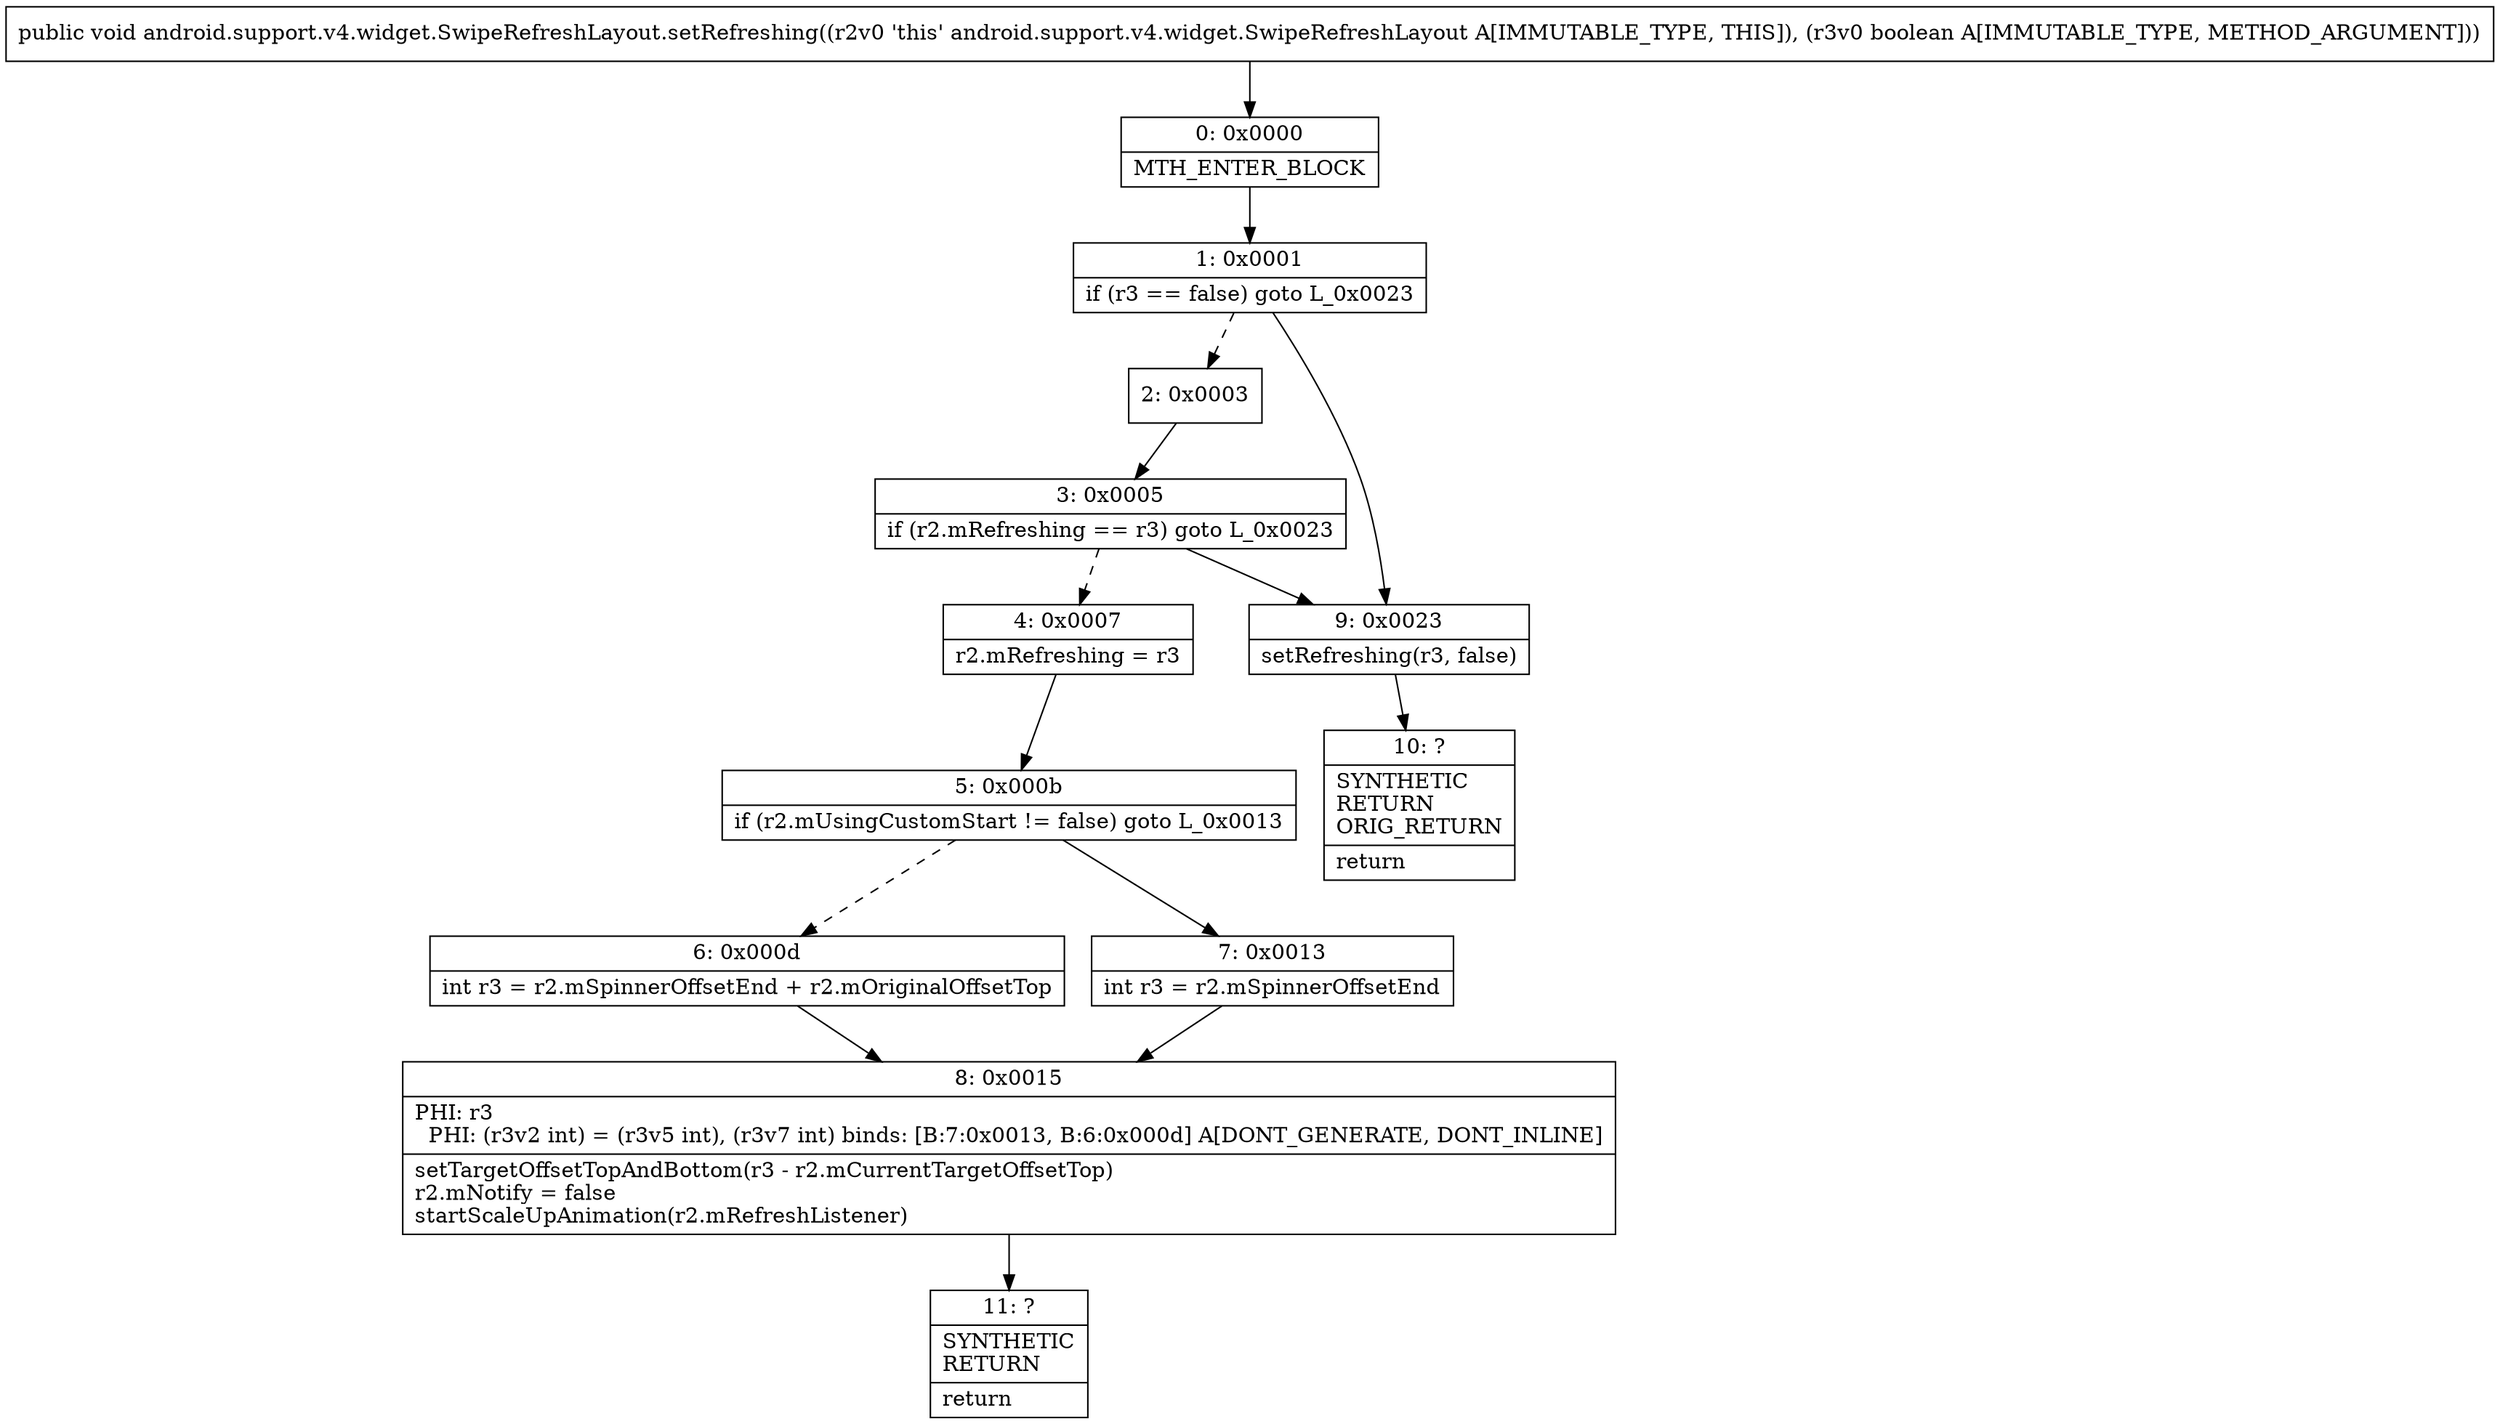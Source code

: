 digraph "CFG forandroid.support.v4.widget.SwipeRefreshLayout.setRefreshing(Z)V" {
Node_0 [shape=record,label="{0\:\ 0x0000|MTH_ENTER_BLOCK\l}"];
Node_1 [shape=record,label="{1\:\ 0x0001|if (r3 == false) goto L_0x0023\l}"];
Node_2 [shape=record,label="{2\:\ 0x0003}"];
Node_3 [shape=record,label="{3\:\ 0x0005|if (r2.mRefreshing == r3) goto L_0x0023\l}"];
Node_4 [shape=record,label="{4\:\ 0x0007|r2.mRefreshing = r3\l}"];
Node_5 [shape=record,label="{5\:\ 0x000b|if (r2.mUsingCustomStart != false) goto L_0x0013\l}"];
Node_6 [shape=record,label="{6\:\ 0x000d|int r3 = r2.mSpinnerOffsetEnd + r2.mOriginalOffsetTop\l}"];
Node_7 [shape=record,label="{7\:\ 0x0013|int r3 = r2.mSpinnerOffsetEnd\l}"];
Node_8 [shape=record,label="{8\:\ 0x0015|PHI: r3 \l  PHI: (r3v2 int) = (r3v5 int), (r3v7 int) binds: [B:7:0x0013, B:6:0x000d] A[DONT_GENERATE, DONT_INLINE]\l|setTargetOffsetTopAndBottom(r3 \- r2.mCurrentTargetOffsetTop)\lr2.mNotify = false\lstartScaleUpAnimation(r2.mRefreshListener)\l}"];
Node_9 [shape=record,label="{9\:\ 0x0023|setRefreshing(r3, false)\l}"];
Node_10 [shape=record,label="{10\:\ ?|SYNTHETIC\lRETURN\lORIG_RETURN\l|return\l}"];
Node_11 [shape=record,label="{11\:\ ?|SYNTHETIC\lRETURN\l|return\l}"];
MethodNode[shape=record,label="{public void android.support.v4.widget.SwipeRefreshLayout.setRefreshing((r2v0 'this' android.support.v4.widget.SwipeRefreshLayout A[IMMUTABLE_TYPE, THIS]), (r3v0 boolean A[IMMUTABLE_TYPE, METHOD_ARGUMENT])) }"];
MethodNode -> Node_0;
Node_0 -> Node_1;
Node_1 -> Node_2[style=dashed];
Node_1 -> Node_9;
Node_2 -> Node_3;
Node_3 -> Node_4[style=dashed];
Node_3 -> Node_9;
Node_4 -> Node_5;
Node_5 -> Node_6[style=dashed];
Node_5 -> Node_7;
Node_6 -> Node_8;
Node_7 -> Node_8;
Node_8 -> Node_11;
Node_9 -> Node_10;
}

